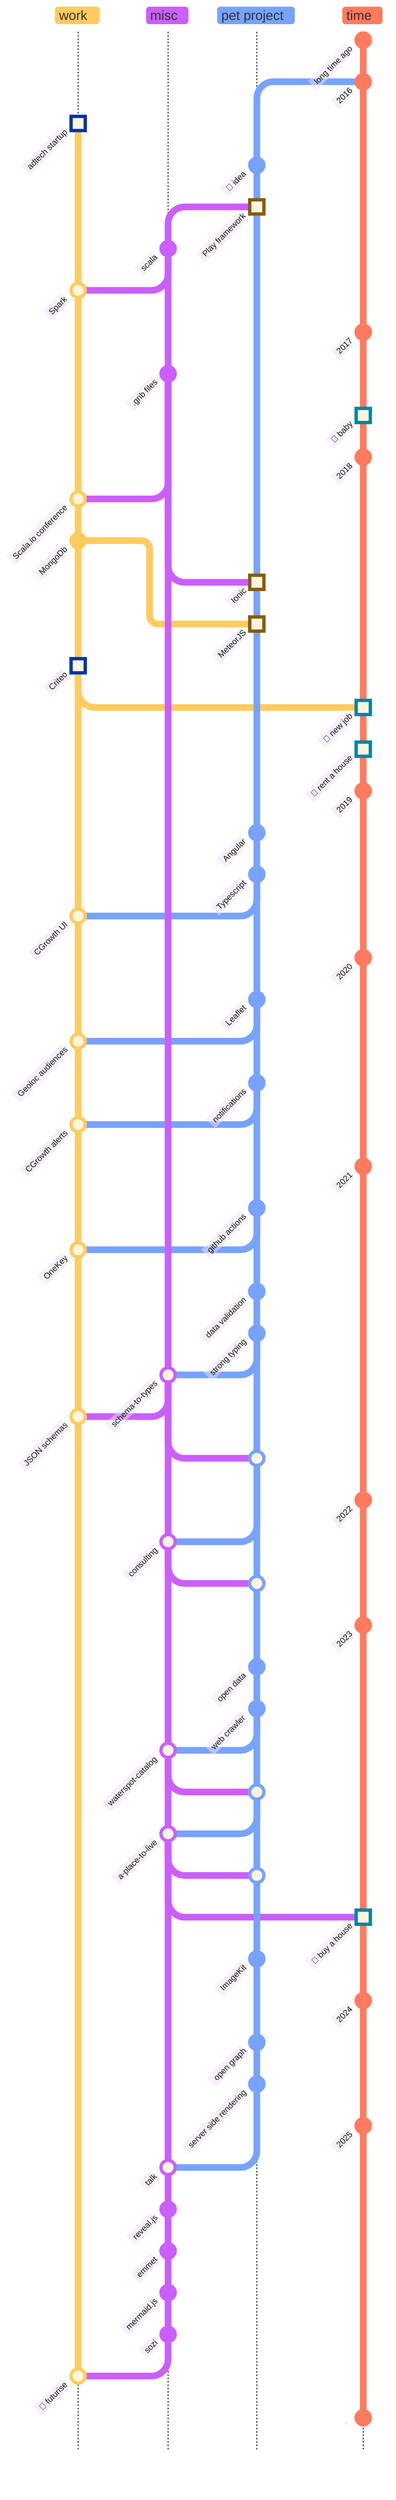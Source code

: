 ---
config:
  theme: 'base'
  gitGraph:
    mainBranchName: "time"
    mainBranchOrder: 4
    parallelCommits: false
---
gitGraph TB: %%LR:
    branch "work" order:1
    checkout "time"
    commit id:"long time ago"

    %% ------------------------------- 2016
    checkout "time"
    commit id:"2016"
    %% ------------------------------------

    checkout "time"
    checkout "work"
    commit id:"adtech startup" type:HIGHLIGHT

    %% ------------- Start pet project
    checkout "time"
    branch "pet project"  order:3
    checkout "pet project"
    commit id:"🤙 idea"
    commit id:"Play framework" type:HIGHLIGHT
    %% ------------------------------------

    branch "misc" order:2
    checkout "misc"
    commit id:"scala"


    checkout "work"
    merge "misc" id:"Spark"

    %% ------------------------------- 2017
    checkout "time"
    commit id:"2017"
    %% ------------------------------------
    
    checkout "misc"
    commit id:".grib files"
    
    %% ------------------------------- Baby
    checkout "time"
    commit id:"👶 baby" type:HIGHLIGHT
    %% ------------------------------------

    %% ------------------------------- 2018
    checkout "time"
    commit id:"2018"
    %% ------------------------------------

    %% --------------------------- Scala.io
    checkout "work"
    merge "misc" id:"Scala.io conference"
    %% ------------------------------------

    checkout "work"
    commit id:"MongoDb"

    checkout "pet project"
    merge "misc" id:"Ionic" type:HIGHLIGHT

    checkout "pet project"
    merge "work" id:"MeteorJS" type:HIGHLIGHT
    
    %% ---------------------------- Start Criteo
    checkout "work"
    commit id:"Criteo" type:HIGHLIGHT
    checkout "time"
    merge "work" id:"👔 new job" type:HIGHLIGHT

    commit id:"🏡 rent a house" type:HIGHLIGHT
    
    %% ------------------------------- 2019
    checkout "time"
    commit id:"2019"
    %% ------------------------------------

    checkout "pet project"
    commit id:"Angular"
    commit id:"Typescript"

    checkout "work"
    merge "pet project" id:"CGrowth UI"

    %% ------------------------------- 2020
    checkout "time"
    commit id:"2020"
    %% ------------------------------------
    
    checkout "pet project"
    commit id:"Leaflet"
    
    checkout "work"
    merge "pet project" id:"Geoloc audiences"

    checkout "pet project"
    commit id:"notifications"

    checkout "work"
    merge "pet project" id:"CGrowth alerts"

%% ------------------------------- 2021
    checkout "time"
    commit id:"2021"
    %% ------------------------------------

    checkout "pet project"
    commit id:"github actions"

    checkout "work"
    merge "pet project" id:"OneKey"


    checkout "pet project"
    commit id:"data validation"
    commit id:"strong typing"


    checkout "misc"
    merge "pet project" id:"schema-to-types"

    checkout "work"
    merge "misc" id:"JSON schemas"
    
    checkout "pet project"
    merge "misc"

    %% ------------------------------- 2022
    checkout "time"
    commit id:"2022"
    %% ------------------------------------
    
    checkout "misc"
    merge "pet project" id:"consulting"

    checkout "pet project"
    merge "misc"

    %% ------------------------------- 2023
    checkout "time"
    commit id:"2023"
    %% ------------------------------------
    
    checkout "pet project"
    commit id:"open data"
    commit id:"web crawler"
    
    checkout "misc"
    merge "pet project" id:"waterspot-catalog"
    checkout "pet project"
    merge "misc"

    %% ---------------------- Place to live
    checkout "misc"
    merge "pet project" id:"a-place-to-live"
    checkout "pet project"
    merge "misc"
    %% ------------------------------------

    checkout "time"
    merge "misc" id:"🏡 buy a house" type:HIGHLIGHT

    checkout "pet project"
    commit id:"ImageKit"

    %% ------------------------------- 2024
    checkout "time"
    commit id:"2024"
    %% ------------------------------------

    checkout "pet project"
    commit id:"open graph"

    checkout "pet project"
    commit id:"server side rendering"

    %% ------------------------------- 2025
    checkout "time"
    commit id:"2025"
    %% ------------------------------------

    checkout "misc"
    merge "pet project" id:"talk"
    commit id:"reveal.js"
    commit id:"emmet"
    commit id:"mermaid.js"
    commit id:"sozi"

    checkout "work"
    merge "misc" id:"🎤 futurise"

    checkout "time"
    commit id:" "